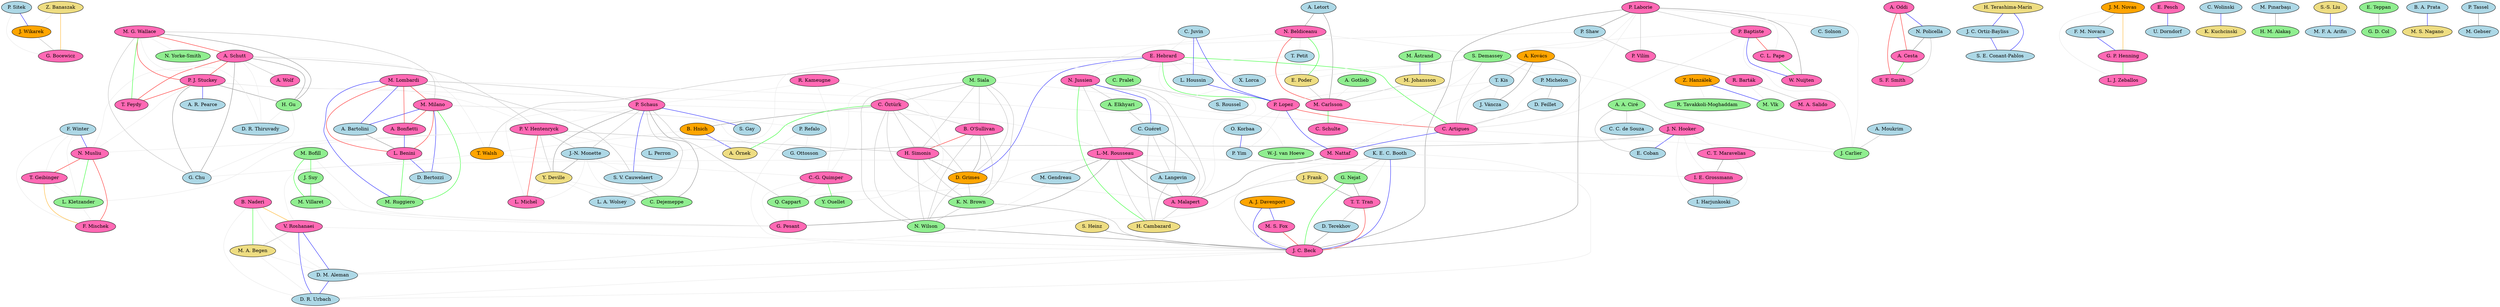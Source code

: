 strict graph coauth {
a534 [label="J. Wikarek" style="filled" fillcolor="orange"]
a19 [label="N. Yorke-Smith" style="filled" fillcolor="lightgreen"]
a1474 [label="P. Sitek" style="filled" fillcolor="lightblue"]
a121 [label="P. Vilím" style="filled" fillcolor="hotpink"]
a125 [label="P. J. Stuckey" style="filled" fillcolor="hotpink"]
a343 [label="G. Chu" style="filled" fillcolor="lightblue"]
a725 [label="B. Naderi" style="filled" fillcolor="hotpink"]
a157 [label="A. A. Ciré" style="filled" fillcolor="lightgreen"]
a284 [label="A. Cesta" style="filled" fillcolor="hotpink"]
a135 [label="C. Öztürk" style="filled" fillcolor="hotpink"]
a127 [label="A. Letort" style="filled" fillcolor="lightblue"]
a1778 [label="J. C. Ortiz-Bayliss" style="filled" fillcolor="lightblue"]
a137 [label="B. Hnich" style="filled" fillcolor="orange"]
a32 [label="L. Michel" style="filled" fillcolor="hotpink"]
a162 [label="P. Baptiste" style="filled" fillcolor="hotpink"]
a254 [label="P. Refalo" style="filled" fillcolor="lightblue"]
a43 [label="F. Winter" style="filled" fillcolor="lightblue"]
a620 [label="L. J. Zeballos" style="filled" fillcolor="hotpink"]
a1 [label="E. Hebrard" style="filled" fillcolor="hotpink"]
a152 [label="R. Barták" style="filled" fillcolor="hotpink"]
a116 [label="Z. Hanzálek" style="filled" fillcolor="orange"]
a16 [label="B. O'Sullivan" style="filled" fillcolor="hotpink"]
a138 [label="A. Örnek" style="filled" fillcolor="lightgoldenrod"]
a77 [label="T. Geibinger" style="filled" fillcolor="hotpink"]
a120 [label="P. Shaw" style="filled" fillcolor="lightblue"]
a717 [label="M. Ruggiero" style="filled" fillcolor="lightgreen"]
a160 [label="J. N. Hooker" style="filled" fillcolor="hotpink"]
a644 [label="A. Langevin" style="filled" fillcolor="lightblue"]
a437 [label="E. Pesch" style="filled" fillcolor="hotpink"]
a6 [label="C. Artigues" style="filled" fillcolor="hotpink"]
a302 [label="M. S. Fox" style="filled" fillcolor="hotpink"]
a1811 [label="Z. Banaszak" style="filled" fillcolor="lightgoldenrod"]
a21 [label="C. Pralet" style="filled" fillcolor="lightgreen"]
a658 [label="C. Wolinski" style="filled" fillcolor="lightblue"]
a78 [label="L. Kletzander" style="filled" fillcolor="lightgreen"]
a81 [label="M. Nattaf" style="filled" fillcolor="hotpink"]
a204 [label="G. Nejat" style="filled" fillcolor="lightgreen"]
a3 [label="P. Lopez" style="filled" fillcolor="hotpink"]
a278 [label="J. Váncza" style="filled" fillcolor="lightblue"]
a311 [label="M. Vlk" style="filled" fillcolor="lightgreen"]
a844 [label="J. Carlier" style="filled" fillcolor="lightgreen"]
a659 [label="K. Kuchcinski" style="filled" fillcolor="lightgoldenrod"]
a851 [label="G. Ottosson" style="filled" fillcolor="lightblue"]
a282 [label="A. Oddi" style="filled" fillcolor="hotpink"]
a82 [label="A. Malapert" style="filled" fillcolor="hotpink"]
a356 [label="D. Feillet" style="filled" fillcolor="lightblue"]
a225 [label="A. Bartolini" style="filled" fillcolor="lightblue"]
a763 [label="H. M. Alakaş" style="filled" fillcolor="lightgreen"]
a143 [label="M. Milano" style="filled" fillcolor="hotpink"]
a248 [label="A. J. Davenport" style="filled" fillcolor="orange"]
a1243 [label="S.-S. Liu" style="filled" fillcolor="lightgoldenrod"]
a655 [label="W. Nuijten" style="filled" fillcolor="hotpink"]
a244 [label="X. Lorca" style="filled" fillcolor="lightblue"]
a381 [label="C. T. Maravelias" style="filled" fillcolor="hotpink"]
a163 [label="C. L. Pape" style="filled" fillcolor="hotpink"]
a1169 [label="A. Moukrim" style="filled" fillcolor="lightblue"]
a680 [label="P. Yim" style="filled" fillcolor="lightblue"]
a336 [label="H. Gu" style="filled" fillcolor="lightgreen"]
a629 [label="G. Bocewicz" style="filled" fillcolor="hotpink"]
a181 [label="D. Grimes" style="filled" fillcolor="orange"]
a202 [label="C. Dejemeppe" style="filled" fillcolor="lightgreen"]
a523 [label="J. M. Novas" style="filled" fillcolor="orange"]
a10 [label="R. Kameugne" style="filled" fillcolor="hotpink"]
a128 [label="N. Beldiceanu" style="filled" fillcolor="hotpink"]
a206 [label="W.-J. van Hoeve" style="filled" fillcolor="lightgreen"]
a288 [label="L. Perron" style="filled" fillcolor="lightblue"]
a607 [label="E. Teppan" style="filled" fillcolor="lightgreen"]
a170 [label="C. C. de Souza" style="filled" fillcolor="lightblue"]
a817 [label="D. Terekhov" style="filled" fillcolor="lightblue"]
a358 [label="E. Poder" style="filled" fillcolor="lightgoldenrod"]
a22 [label="S. Roussel" style="filled" fillcolor="lightblue"]
a232 [label="J. Suy" style="filled" fillcolor="lightgreen"]
a201 [label="S. V. Cauwelaert" style="filled" fillcolor="lightblue"]
a798 [label="T. T. Tran" style="filled" fillcolor="hotpink"]
a292 [label="A. Elkhyari" style="filled" fillcolor="lightgreen"]
a124 [label="A. Schutt" style="filled" fillcolor="hotpink"]
a233 [label="M. Villaret" style="filled" fillcolor="lightgreen"]
a727 [label="V. Roshanaei" style="filled" fillcolor="hotpink"]
a293 [label="C. Guéret" style="filled" fillcolor="lightblue"]
a1779 [label="S. E. Conant-Pablos" style="filled" fillcolor="lightblue"]
a385 [label="B. A. Prata" style="filled" fillcolor="lightblue"]
a61 [label="M. Gebser" style="filled" fillcolor="lightblue"]
a1383 [label="M. Pınarbaşı" style="filled" fillcolor="lightblue"]
a93 [label="G. D. Col" style="filled" fillcolor="lightgreen"]
a211 [label="S. Gay" style="filled" fillcolor="lightblue"]
a8 [label="G. Pesant" style="filled" fillcolor="hotpink"]
a298 [label="S. F. Smith" style="filled" fillcolor="hotpink"]
a118 [label="P. Laborie" style="filled" fillcolor="hotpink"]
a1487 [label="M. F. A. Arifin" style="filled" fillcolor="lightblue"]
a429 [label="R. Tavakkoli-Moghaddam" style="filled" fillcolor="lightgreen"]
a355 [label="P. Michelon" style="filled" fillcolor="lightblue"]
a75 [label="M. Johansson" style="filled" fillcolor="lightgoldenrod"]
a375 [label="D. Bertozzi" style="filled" fillcolor="lightblue"]
a148 [label="P. V. Hentenryck" style="filled" fillcolor="hotpink"]
a243 [label="S. Demassey" style="filled" fillcolor="lightgreen"]
a51 [label="A. Wolf" style="filled" fillcolor="hotpink"]
a52 [label="Y. Ouellet" style="filled" fillcolor="lightgreen"]
a217 [label="K. N. Brown" style="filled" fillcolor="lightgreen"]
a221 [label="T. Petit" style="filled" fillcolor="lightblue"]
a195 [label="A. Gotlieb" style="filled" fillcolor="lightgreen"]
a42 [label="Q. Cappart" style="filled" fillcolor="lightgreen"]
a387 [label="M. S. Nagano" style="filled" fillcolor="lightgoldenrod"]
a679 [label="O. Korbaa" style="filled" fillcolor="lightblue"]
a894 [label="D. M. Aleman" style="filled" fillcolor="lightblue"]
a117 [label="M. G. Wallace" style="filled" fillcolor="hotpink"]
a17 [label="H. Simonis" style="filled" fillcolor="hotpink"]
a149 [label="J.-N. Monette" style="filled" fillcolor="lightblue"]
a245 [label="L. Benini" style="filled" fillcolor="hotpink"]
a615 [label="M. Gendreau" style="filled" fillcolor="lightblue"]
a146 [label="A. Kovács" style="filled" fillcolor="orange"]
a151 [label="Y. Deville" style="filled" fillcolor="lightgoldenrod"]
a326 [label="L.-M. Rousseau" style="filled" fillcolor="hotpink"]
a825 [label="N. Wilson" style="filled" fillcolor="lightgreen"]
a45 [label="N. Musliu" style="filled" fillcolor="hotpink"]
a586 [label="F. M. Novara" style="filled" fillcolor="lightblue"]
a203 [label="K. E. C. Booth" style="filled" fillcolor="lightblue"]
a903 [label="U. Dorndorf" style="filled" fillcolor="lightblue"]
a85 [label="C. Solnon" style="filled" fillcolor="lightblue"]
a58 [label="P. Tassel" style="filled" fillcolor="lightblue"]
a587 [label="G. P. Henning" style="filled" fillcolor="hotpink"]
a80 [label="F. Mischek" style="filled" fillcolor="hotpink"]
a224 [label="L. A. Wolsey" style="filled" fillcolor="lightblue"]
a147 [label="P. Schaus" style="filled" fillcolor="hotpink"]
a37 [label="C.-G. Quimper" style="filled" fillcolor="hotpink"]
a0 [label="C. Juvin" style="filled" fillcolor="lightblue"]
a133 [label="S. Heinz" style="filled" fillcolor="lightgoldenrod"]
a276 [label="T. Walsh" style="filled" fillcolor="orange"]
a997 [label="H. Cambazard" style="filled" fillcolor="lightgoldenrod"]
a283 [label="N. Policella" style="filled" fillcolor="lightblue"]
a142 [label="M. Lombardi" style="filled" fillcolor="hotpink"]
a396 [label="D. R. Thiruvady" style="filled" fillcolor="lightblue"]
a129 [label="M. Siala" style="filled" fillcolor="lightgreen"]
a324 [label="A. R. Pearce" style="filled" fillcolor="lightblue"]
a91 [label="M. Carlsson" style="filled" fillcolor="hotpink"]
a198 [label="A. Bonfietti" style="filled" fillcolor="hotpink"]
a379 [label="J. Frank" style="filled" fillcolor="lightgoldenrod"]
a228 [label="M. Bofill" style="filled" fillcolor="lightgreen"]
a335 [label="E. Coban" style="filled" fillcolor="lightblue"]
a89 [label="J. C. Beck" style="filled" fillcolor="hotpink"]
a247 [label="N. Jussien" style="filled" fillcolor="hotpink"]
a2 [label="L. Houssin" style="filled" fillcolor="lightblue"]
a74 [label="M. Åstrand" style="filled" fillcolor="lightgreen"]
a92 [label="C. Schulte" style="filled" fillcolor="hotpink"]
a870 [label="I. Harjunkoski" style="filled" fillcolor="lightblue"]
a382 [label="I. E. Grossmann" style="filled" fillcolor="hotpink"]
a835 [label="M. A. Begen" style="filled" fillcolor="lightgoldenrod"]
a155 [label="T. Kis" style="filled" fillcolor="lightblue"]
a154 [label="T. Feydy" style="filled" fillcolor="hotpink"]
a1606 [label="H. Terashima-Marín" style="filled" fillcolor="lightgoldenrod"]
a895 [label="D. R. Urbach" style="filled" fillcolor="lightblue"]
a153 [label="M. A. Salido" style="filled" fillcolor="hotpink"]
  a118 -- a85 [weight=1 color="grey90"]
   a117 -- a143 [weight=2 color="grey70"]
   a16 -- a181 [weight=3 color="grey50"]
   a16 -- a17 [weight=8 color="red"]
   a17 -- a181 [weight=3 color="grey50"]
   a587 -- a620 [weight=5 color="green"]
   a1 -- a6 [weight=5 color="green"]
   a1 -- a3 [weight=5 color="green"]
   a3 -- a6 [weight=11 color="red"]
   a127 -- a91 [weight=3 color="grey50"]
   a127 -- a128 [weight=3 color="grey50"]
   a128 -- a91 [weight=7 color="red"]
   a247 -- a997 [weight=5 color="green"]
   a232 -- a233 [weight=5 color="green"]
   a228 -- a232 [weight=5 color="green"]
   a228 -- a233 [weight=5 color="green"]
   a381 -- a382 [weight=3 color="grey50"]
   a1474 -- a534 [weight=4 color="blue"]
   a120 -- a121 [weight=2 color="grey70"]
   a118 -- a120 [weight=3 color="grey50"]
   a118 -- a121 [weight=2 color="grey70"]
   a248 -- a89 [weight=4 color="blue"]
   a248 -- a302 [weight=4 color="blue"]
   a302 -- a89 [weight=8 color="red"]
   a162 -- a163 [weight=11 color="red"]
   a45 -- a78 [weight=5 color="green"]
   a1811 -- a629 [weight=6 color="orange"]
   a142 -- a143 [weight=23 color="red"]
   a523 -- a587 [weight=6 color="orange"]
   a1243 -- a1487 [weight=4 color="blue"]
   a143 -- a225 [weight=4 color="blue"]
   a142 -- a225 [weight=4 color="blue"]
   a326 -- a615 [weight=3 color="grey50"]
   a1 -- a21 [weight=1 color="grey90"]
   a586 -- a587 [weight=4 color="blue"]
   a74 -- a75 [weight=4 color="blue"]
   a894 -- a895 [weight=4 color="blue"]
   a727 -- a895 [weight=4 color="blue"]
   a727 -- a894 [weight=4 color="blue"]
   a245 -- a717 [weight=5 color="green"]
   a143 -- a245 [weight=16 color="red"]
   a143 -- a717 [weight=5 color="green"]
   a142 -- a245 [weight=12 color="red"]
   a142 -- a717 [weight=4 color="blue"]
   a284 -- a298 [weight=5 color="green"]
   a282 -- a284 [weight=8 color="red"]
   a282 -- a298 [weight=7 color="red"]
   a124 -- a45 [weight=1 color="grey90"]
   a124 -- a125 [weight=16 color="red"]
   a125 -- a45 [weight=1 color="grey90"]
   a124 -- a51 [weight=2 color="grey70"]
   a124 -- a396 [weight=1 color="grey90"]
   a124 -- a336 [weight=3 color="grey50"]
   a336 -- a396 [weight=1 color="grey90"]
   a117 -- a124 [weight=8 color="red"]
   a117 -- a396 [weight=1 color="grey90"]
   a117 -- a336 [weight=3 color="grey50"]
   a89 -- a895 [weight=1 color="grey90"]
   a89 -- a894 [weight=1 color="grey90"]
   a203 -- a895 [weight=1 color="grey90"]
   a203 -- a894 [weight=1 color="grey90"]
   a203 -- a89 [weight=4 color="blue"]
   a203 -- a727 [weight=1 color="grey90"]
   a727 -- a89 [weight=1 color="grey90"]
   a125 -- a324 [weight=4 color="blue"]
   a326 -- a8 [weight=3 color="grey50"]
   a137 -- a138 [weight=4 color="blue"]
   a135 -- a138 [weight=5 color="green"]
   a135 -- a137 [weight=3 color="grey50"]
   a148 -- a17 [weight=2 color="grey70"]
   a157 -- a170 [weight=2 color="grey70"]
   a356 -- a6 [weight=2 color="grey70"]
   a81 -- a82 [weight=3 color="grey50"]
   a375 -- a717 [weight=1 color="grey90"]
   a245 -- a375 [weight=4 color="blue"]
   a143 -- a375 [weight=4 color="blue"]
   a124 -- a148 [weight=2 color="grey70"]
   a37 -- a52 [weight=5 color="green"]
   a160 -- a206 [weight=1 color="grey90"]
   a326 -- a644 [weight=3 color="grey50"]
   a1 -- a129 [weight=1 color="grey90"]
   a129 -- a6 [weight=1 color="grey90"]
   a379 -- a89 [weight=2 color="grey70"]
   a379 -- a798 [weight=3 color="grey50"]
   a798 -- a89 [weight=10 color="red"]
   a385 -- a387 [weight=4 color="blue"]
   a142 -- a206 [weight=1 color="grey90"]
   a147 -- a211 [weight=4 color="blue"]
   a124 -- a343 [weight=3 color="grey50"]
   a117 -- a343 [weight=2 color="grey70"]
   a117 -- a125 [weight=8 color="red"]
   a125 -- a343 [weight=3 color="grey50"]
   a437 -- a903 [weight=4 color="blue"]
   a658 -- a659 [weight=4 color="blue"]
   a225 -- a245 [weight=3 color="grey50"]
   a118 -- a89 [weight=3 color="grey50"]
   a143 -- a198 [weight=9 color="red"]
   a142 -- a198 [weight=8 color="red"]
   a204 -- a89 [weight=5 color="green"]
   a204 -- a798 [weight=3 color="grey50"]
   a203 -- a204 [weight=2 color="grey70"]
   a203 -- a798 [weight=1 color="grey90"]
   a43 -- a45 [weight=4 color="blue"]
   a221 -- a358 [weight=1 color="grey90"]
   a725 -- a835 [weight=5 color="green"]
   a160 -- a335 [weight=4 color="blue"]
   a1 -- a181 [weight=4 color="blue"]
   a116 -- a311 [weight=4 color="blue"]
   a117 -- a19 [weight=1 color="grey90"]
   a355 -- a356 [weight=2 color="grey70"]
   a254 -- a89 [weight=1 color="grey90"]
   a1 -- a37 [weight=1 color="grey90"]
   a1 -- a276 [weight=2 color="grey70"]
   a276 -- a37 [weight=1 color="grey90"]
   a679 -- a680 [weight=4 color="blue"]
   a3 -- a679 [weight=1 color="grey90"]
   a3 -- a680 [weight=1 color="grey90"]
   a45 -- a80 [weight=8 color="red"]
   a160 -- a851 [weight=2 color="grey70"]
   a157 -- a335 [weight=2 color="grey70"]
   a157 -- a160 [weight=2 color="grey70"]
   a152 -- a153 [weight=2 color="grey70"]
   a358 -- a91 [weight=2 color="grey70"]
   a128 -- a358 [weight=5 color="green"]
   a326 -- a382 [weight=1 color="grey90"]
   a143 -- a851 [weight=1 color="grey90"]
   a143 -- a254 [weight=1 color="grey90"]
   a254 -- a851 [weight=1 color="grey90"]
   a124 -- a276 [weight=1 color="grey90"]
   a276 -- a343 [weight=1 color="grey90"]
   a1383 -- a763 [weight=3 color="grey50"]
   a163 -- a655 [weight=5 color="green"]
   a382 -- a870 [weight=3 color="grey50"]
   a326 -- a42 [weight=1 color="grey90"]
   a147 -- a326 [weight=1 color="grey90"]
   a147 -- a42 [weight=2 color="grey70"]
   a152 -- a311 [weight=1 color="grey90"]
   a146 -- a89 [weight=3 color="grey50"]
   a125 -- a336 [weight=3 color="grey50"]
   a146 -- a278 [weight=3 color="grey50"]
   a146 -- a155 [weight=2 color="grey70"]
   a0 -- a2 [weight=4 color="blue"]
   a0 -- a3 [weight=4 color="blue"]
   a2 -- a3 [weight=4 color="blue"]
   a147 -- a224 [weight=2 color="grey70"]
   a148 -- a32 [weight=7 color="red"]
   a75 -- a91 [weight=2 color="grey70"]
   a118 -- a655 [weight=3 color="grey50"]
   a825 -- a89 [weight=3 color="grey50"]
   a149 -- a151 [weight=3 color="grey50"]
   a149 -- a202 [weight=1 color="grey90"]
   a149 -- a201 [weight=1 color="grey90"]
   a147 -- a202 [weight=3 color="grey50"]
   a147 -- a149 [weight=2 color="grey70"]
   a147 -- a201 [weight=4 color="blue"]
   a201 -- a202 [weight=2 color="grey70"]
   a147 -- a151 [weight=3 color="grey50"]
   a151 -- a224 [weight=1 color="grey90"]
   a16 -- a217 [weight=2 color="grey70"]
   a16 -- a825 [weight=2 color="grey70"]
   a135 -- a16 [weight=2 color="grey70"]
   a135 -- a181 [weight=2 color="grey70"]
   a135 -- a17 [weight=2 color="grey70"]
   a135 -- a217 [weight=2 color="grey70"]
   a135 -- a825 [weight=2 color="grey70"]
   a181 -- a217 [weight=2 color="grey70"]
   a181 -- a825 [weight=2 color="grey70"]
   a17 -- a217 [weight=2 color="grey70"]
   a17 -- a825 [weight=2 color="grey70"]
   a217 -- a825 [weight=2 color="grey70"]
   a129 -- a16 [weight=2 color="grey70"]
   a129 -- a135 [weight=2 color="grey70"]
   a129 -- a181 [weight=2 color="grey70"]
   a129 -- a17 [weight=2 color="grey70"]
   a129 -- a217 [weight=2 color="grey70"]
   a129 -- a825 [weight=2 color="grey70"]
   a125 -- a148 [weight=1 color="grey90"]
   a644 -- a82 [weight=2 color="grey70"]
   a644 -- a997 [weight=2 color="grey70"]
   a82 -- a997 [weight=2 color="grey70"]
   a293 -- a644 [weight=2 color="grey70"]
   a293 -- a82 [weight=2 color="grey70"]
   a293 -- a997 [weight=2 color="grey70"]
   a293 -- a326 [weight=2 color="grey70"]
   a326 -- a82 [weight=3 color="grey50"]
   a326 -- a997 [weight=2 color="grey70"]
   a247 -- a644 [weight=2 color="grey70"]
   a247 -- a82 [weight=2 color="grey70"]
   a247 -- a293 [weight=4 color="blue"]
   a247 -- a326 [weight=2 color="grey70"]
   a45 -- a77 [weight=8 color="red"]
   a77 -- a80 [weight=6 color="orange"]
   a607 -- a93 [weight=3 color="grey50"]
   a217 -- a89 [weight=2 color="grey70"]
   a817 -- a89 [weight=3 color="grey50"]
   a91 -- a92 [weight=5 color="green"]
   a523 -- a586 [weight=2 color="grey70"]
   a137 -- a276 [weight=1 color="grey90"]
   a523 -- a620 [weight=1 color="grey90"]
   a725 -- a727 [weight=6 color="orange"]
   a1606 -- a1778 [weight=4 color="blue"]
   a1606 -- a1779 [weight=4 color="blue"]
   a1778 -- a1779 [weight=4 color="blue"]
   a121 -- a152 [weight=2 color="grey70"]
   a534 -- a629 [weight=2 color="grey70"]
   a1811 -- a534 [weight=1 color="grey90"]
   a198 -- a245 [weight=4 color="blue"]
   a142 -- a147 [weight=2 color="grey70"]
   a142 -- a201 [weight=2 color="grey70"]
   a162 -- a655 [weight=4 color="blue"]
   a37 -- a8 [weight=1 color="grey90"]
   a37 -- a42 [weight=1 color="grey90"]
   a42 -- a8 [weight=1 color="grey90"]
   a10 -- a147 [weight=1 color="grey90"]
   a232 -- a8 [weight=1 color="grey90"]
   a233 -- a8 [weight=1 color="grey90"]
   a228 -- a8 [weight=1 color="grey90"]
   a1 -- a244 [weight=1 color="grey90"]
   a1169 -- a844 [weight=2 color="grey70"]
   a58 -- a61 [weight=3 color="grey50"]
   a125 -- a154 [weight=8 color="red"]
   a118 -- a163 [weight=1 color="grey90"]
   a118 -- a162 [weight=2 color="grey70"]
   a155 -- a278 [weight=1 color="grey90"]
   a128 -- a247 [weight=1 color="grey90"]
   a128 -- a221 [weight=1 color="grey90"]
   a221 -- a247 [weight=1 color="grey90"]
   a292 -- a293 [weight=2 color="grey70"]
   a247 -- a292 [weight=2 color="grey70"]
   a195 -- a91 [weight=1 color="grey90"]
   a124 -- a154 [weight=8 color="red"]
   a117 -- a154 [weight=5 color="green"]
   a355 -- a6 [weight=1 color="grey90"]
   a243 -- a6 [weight=2 color="grey70"]
   a243 -- a355 [weight=1 color="grey90"]
   a6 -- a81 [weight=4 color="blue"]
   a3 -- a81 [weight=4 color="blue"]
   a155 -- a6 [weight=1 color="grey90"]
   a155 -- a81 [weight=1 color="grey90"]
   a155 -- a3 [weight=1 color="grey90"]
   a148 -- a149 [weight=2 color="grey70"]
   a148 -- a151 [weight=2 color="grey70"]
   a381 -- a870 [weight=1 color="grey90"]
   a160 -- a381 [weight=1 color="grey90"]
   a160 -- a382 [weight=1 color="grey90"]
   a160 -- a870 [weight=1 color="grey90"]
   a0 -- a1 [weight=1 color="grey90"]
   a1 -- a2 [weight=1 color="grey90"]
   a10 -- a37 [weight=1 color="grey90"]
   a10 -- a52 [weight=1 color="grey90"]
   a6 -- a844 [weight=1 color="grey90"]
   a162 -- a6 [weight=1 color="grey90"]
   a162 -- a844 [weight=1 color="grey90"]
   a162 -- a243 [weight=1 color="grey90"]
   a118 -- a6 [weight=1 color="grey90"]
   a118 -- a844 [weight=1 color="grey90"]
   a118 -- a243 [weight=1 color="grey90"]
   a243 -- a844 [weight=1 color="grey90"]
   a243 -- a244 [weight=1 color="grey90"]
   a148 -- a78 [weight=1 color="grey90"]
   a148 -- a45 [weight=1 color="grey90"]
   a133 -- a89 [weight=3 color="grey50"]
   a282 -- a283 [weight=4 color="blue"]
   a283 -- a284 [weight=3 color="grey50"]
   a727 -- a835 [weight=2 color="grey70"]
   a21 -- a22 [weight=2 color="grey70"]
   a798 -- a817 [weight=2 color="grey70"]
   a181 -- a82 [weight=1 color="grey90"]
   a1 -- a82 [weight=1 color="grey90"]
   a1474 -- a629 [weight=1 color="grey90"]
   a120 -- a288 [weight=1 color="grey90"]
   a128 -- a243 [weight=1 color="grey90"]
   a243 -- a358 [weight=1 color="grey90"]
   a243 -- a91 [weight=1 color="grey90"]
   a725 -- a895 [weight=1 color="grey90"]
   a725 -- a894 [weight=1 color="grey90"]
   a835 -- a895 [weight=1 color="grey90"]
   a835 -- a894 [weight=1 color="grey90"]
   a151 -- a202 [weight=1 color="grey90"]
   a116 -- a429 [weight=1 color="grey90"]
   a149 -- a32 [weight=1 color="grey90"]
   a147 -- a32 [weight=1 color="grey90"]
   a147 -- a148 [weight=1 color="grey90"]
   a151 -- a32 [weight=1 color="grey90"]
   a283 -- a298 [weight=2 color="grey70"]
   a148 -- a288 [weight=1 color="grey90"]
   a336 -- a343 [weight=1 color="grey90"]
   a615 -- a8 [weight=1 color="grey90"]
   a125 -- a135 [weight=1 color="grey90"]
   a43 -- a80 [weight=1 color="grey90"]
   a43 -- a78 [weight=1 color="grey90"]
   a43 -- a77 [weight=1 color="grey90"]
   a78 -- a80 [weight=1 color="grey90"]
   a77 -- a78 [weight=1 color="grey90"]
 }
